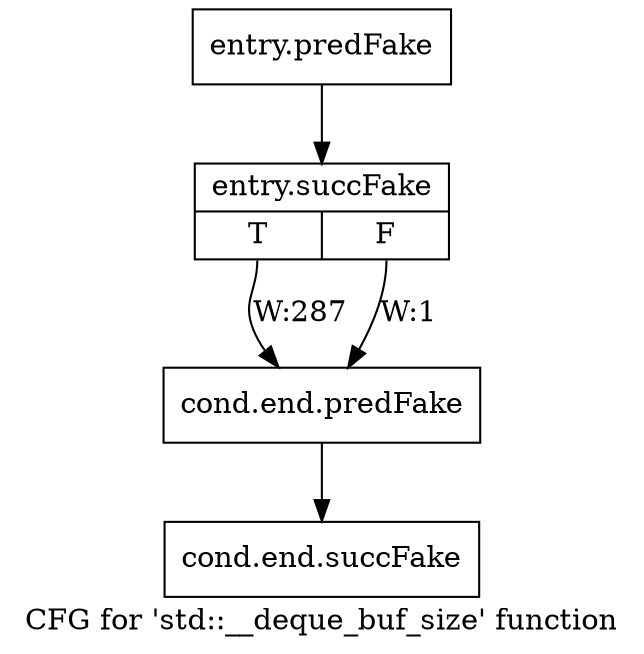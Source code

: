 digraph "CFG for 'std::__deque_buf_size' function" {
	label="CFG for 'std::__deque_buf_size' function";

	Node0x433a770 [shape=record,filename="",linenumber="",label="{entry.predFake}"];
	Node0x433a770 -> Node0x44218d0[ callList="" memoryops="" filename="/tools/Xilinx/Vitis_HLS/2022.1/tps/lnx64/gcc-8.3.0/lib/gcc/x86_64-pc-linux-gnu/8.3.0/../../../../include/c++/8.3.0/bits/stl_deque.h" execusionnum="286"];
	Node0x44218d0 [shape=record,filename="/tools/Xilinx/Vitis_HLS/2022.1/tps/lnx64/gcc-8.3.0/lib/gcc/x86_64-pc-linux-gnu/8.3.0/../../../../include/c++/8.3.0/bits/stl_deque.h",linenumber="93",label="{entry.succFake|{<s0>T|<s1>F}}"];
	Node0x44218d0:s0 -> Node0x4306fb0[label="W:287" callList="" memoryops="" filename="/tools/Xilinx/Vitis_HLS/2022.1/tps/lnx64/gcc-8.3.0/lib/gcc/x86_64-pc-linux-gnu/8.3.0/../../../../include/c++/8.3.0/bits/stl_deque.h" execusionnum="286"];
	Node0x44218d0:s1 -> Node0x4306fb0[label="W:1" callList="" memoryops="" filename="/tools/Xilinx/Vitis_HLS/2022.1/tps/lnx64/gcc-8.3.0/lib/gcc/x86_64-pc-linux-gnu/8.3.0/../../../../include/c++/8.3.0/bits/stl_deque.h" execusionnum="0"];
	Node0x4306fb0 [shape=record,filename="/tools/Xilinx/Vitis_HLS/2022.1/tps/lnx64/gcc-8.3.0/lib/gcc/x86_64-pc-linux-gnu/8.3.0/../../../../include/c++/8.3.0/bits/stl_deque.h",linenumber="93",label="{cond.end.predFake}"];
	Node0x4306fb0 -> Node0x4421770[ callList="" memoryops="" filename="/tools/Xilinx/Vitis_HLS/2022.1/tps/lnx64/gcc-8.3.0/lib/gcc/x86_64-pc-linux-gnu/8.3.0/../../../../include/c++/8.3.0/bits/stl_deque.h" execusionnum="286"];
	Node0x4421770 [shape=record,filename="/tools/Xilinx/Vitis_HLS/2022.1/tps/lnx64/gcc-8.3.0/lib/gcc/x86_64-pc-linux-gnu/8.3.0/../../../../include/c++/8.3.0/bits/stl_deque.h",linenumber="93",label="{cond.end.succFake}"];
}
